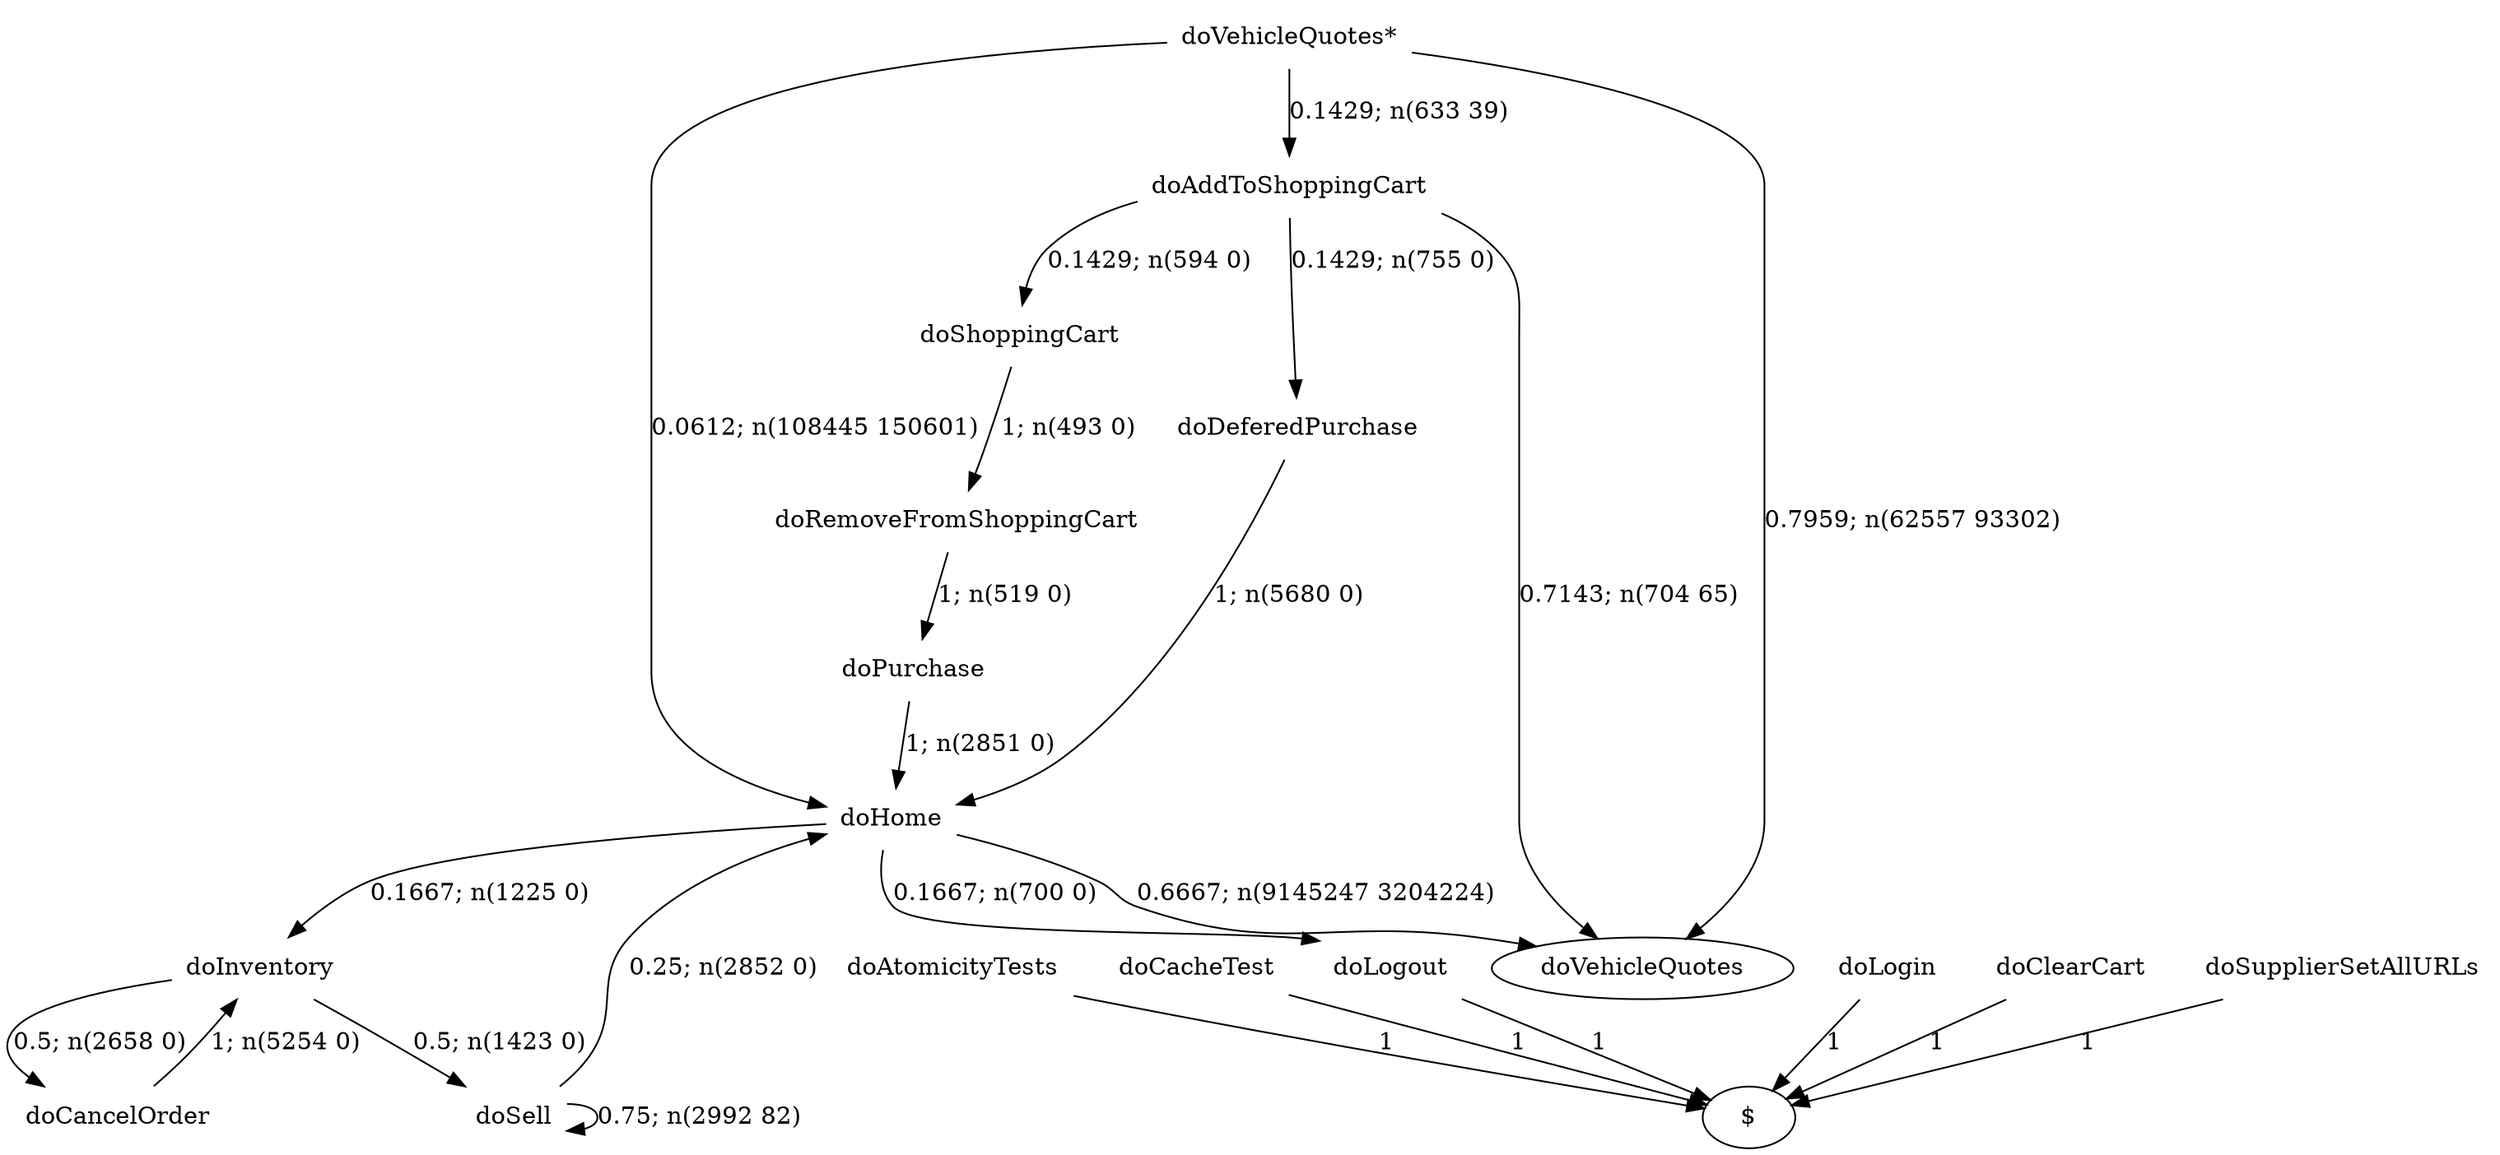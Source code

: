 digraph G {"doVehicleQuotes*" [label="doVehicleQuotes*",shape=none];"doSupplierSetAllURLs" [label="doSupplierSetAllURLs",shape=none];"doAtomicityTests" [label="doAtomicityTests",shape=none];"doCacheTest" [label="doCacheTest",shape=none];"doLogin" [label="doLogin",shape=none];"doAddToShoppingCart" [label="doAddToShoppingCart",shape=none];"doDeferedPurchase" [label="doDeferedPurchase",shape=none];"doHome" [label="doHome",shape=none];"doShoppingCart" [label="doShoppingCart",shape=none];"doClearCart" [label="doClearCart",shape=none];"doPurchase" [label="doPurchase",shape=none];"doInventory" [label="doInventory",shape=none];"doSell" [label="doSell",shape=none];"doLogout" [label="doLogout",shape=none];"doCancelOrder" [label="doCancelOrder",shape=none];"doRemoveFromShoppingCart" [label="doRemoveFromShoppingCart",shape=none];"doVehicleQuotes*"->"doVehicleQuotes" [style=solid,label="0.7959; n(62557 93302)"];"doVehicleQuotes*"->"doAddToShoppingCart" [style=solid,label="0.1429; n(633 39)"];"doVehicleQuotes*"->"doHome" [style=solid,label="0.0612; n(108445 150601)"];"doSupplierSetAllURLs"->"$" [style=solid,label="1"];"doAtomicityTests"->"$" [style=solid,label="1"];"doCacheTest"->"$" [style=solid,label="1"];"doLogin"->"$" [style=solid,label="1"];"doAddToShoppingCart"->"doVehicleQuotes" [style=solid,label="0.7143; n(704 65)"];"doAddToShoppingCart"->"doDeferedPurchase" [style=solid,label="0.1429; n(755 0)"];"doAddToShoppingCart"->"doShoppingCart" [style=solid,label="0.1429; n(594 0)"];"doDeferedPurchase"->"doHome" [style=solid,label="1; n(5680 0)"];"doHome"->"doVehicleQuotes" [style=solid,label="0.6667; n(9145247 3204224)"];"doHome"->"doInventory" [style=solid,label="0.1667; n(1225 0)"];"doHome"->"doLogout" [style=solid,label="0.1667; n(700 0)"];"doShoppingCart"->"doRemoveFromShoppingCart" [style=solid,label="1; n(493 0)"];"doClearCart"->"$" [style=solid,label="1"];"doPurchase"->"doHome" [style=solid,label="1; n(2851 0)"];"doInventory"->"doSell" [style=solid,label="0.5; n(1423 0)"];"doInventory"->"doCancelOrder" [style=solid,label="0.5; n(2658 0)"];"doSell"->"doHome" [style=solid,label="0.25; n(2852 0)"];"doSell"->"doSell" [style=solid,label="0.75; n(2992 82)"];"doLogout"->"$" [style=solid,label="1"];"doCancelOrder"->"doInventory" [style=solid,label="1; n(5254 0)"];"doRemoveFromShoppingCart"->"doPurchase" [style=solid,label="1; n(519 0)"];}